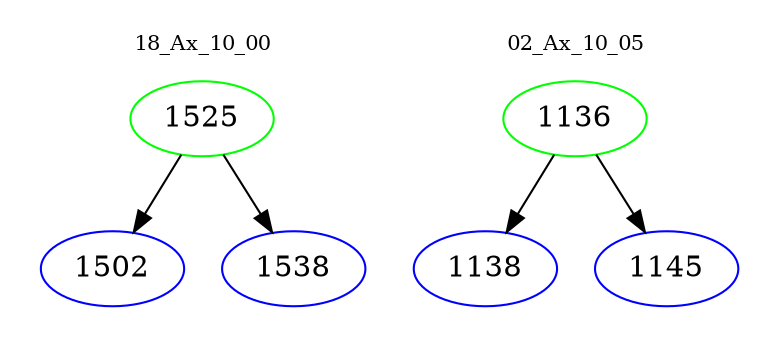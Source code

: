 digraph{
subgraph cluster_0 {
color = white
label = "18_Ax_10_00";
fontsize=10;
T0_1525 [label="1525", color="green"]
T0_1525 -> T0_1502 [color="black"]
T0_1502 [label="1502", color="blue"]
T0_1525 -> T0_1538 [color="black"]
T0_1538 [label="1538", color="blue"]
}
subgraph cluster_1 {
color = white
label = "02_Ax_10_05";
fontsize=10;
T1_1136 [label="1136", color="green"]
T1_1136 -> T1_1138 [color="black"]
T1_1138 [label="1138", color="blue"]
T1_1136 -> T1_1145 [color="black"]
T1_1145 [label="1145", color="blue"]
}
}
